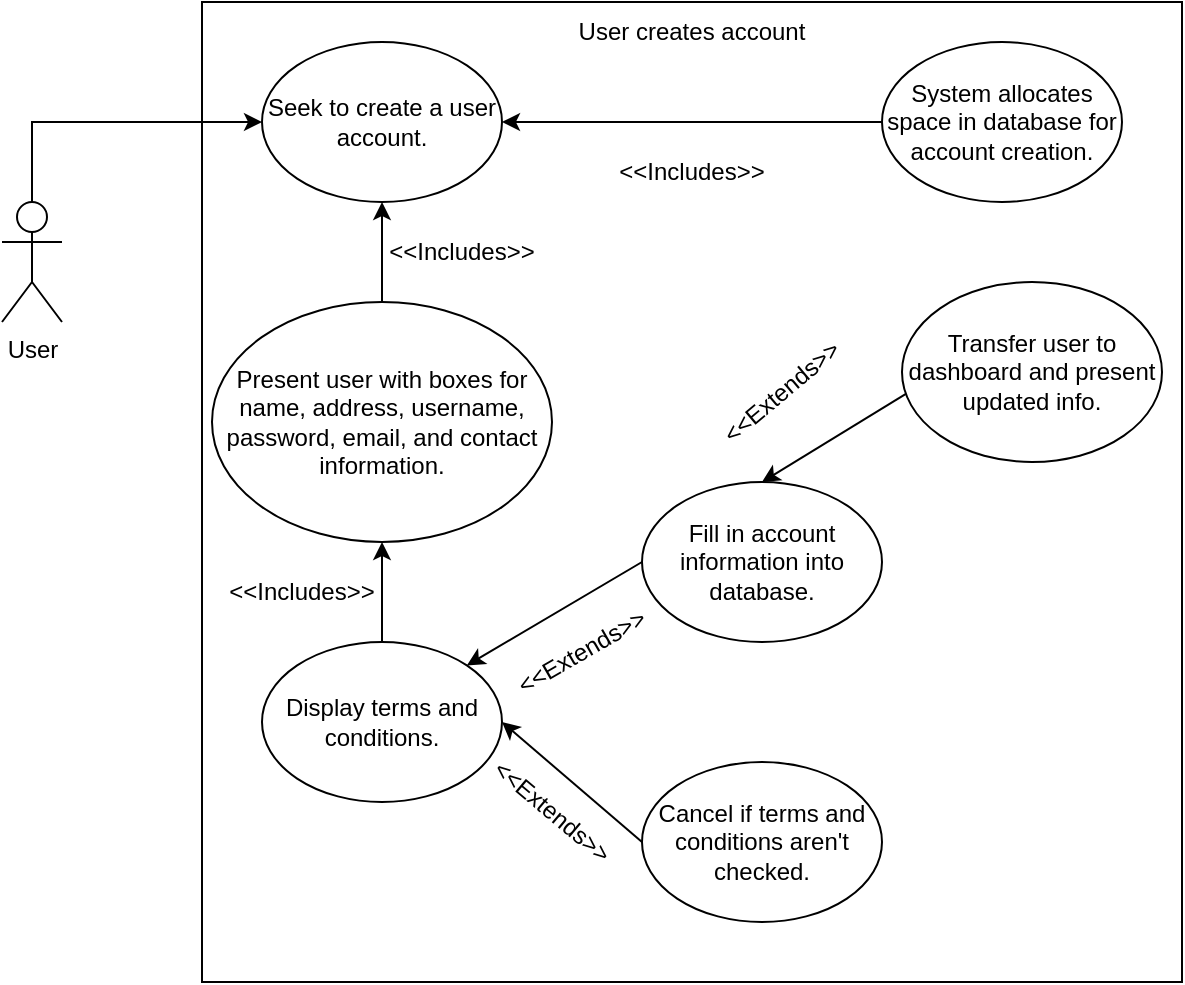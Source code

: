 <mxfile version="16.4.7" type="google"><diagram id="ABurbw5ktnOX7glCJ1Ny" name="Page-1"><mxGraphModel dx="782" dy="738" grid="1" gridSize="10" guides="1" tooltips="1" connect="1" arrows="1" fold="1" page="1" pageScale="1" pageWidth="850" pageHeight="1100" math="0" shadow="0"><root><mxCell id="0"/><mxCell id="1" parent="0"/><mxCell id="gG2htEssejYp_F687aUB-1" value="" style="whiteSpace=wrap;html=1;aspect=fixed;" vertex="1" parent="1"><mxGeometry x="220" y="60" width="490" height="490" as="geometry"/></mxCell><mxCell id="gG2htEssejYp_F687aUB-2" value="User" style="shape=umlActor;verticalLabelPosition=bottom;verticalAlign=top;html=1;outlineConnect=0;" vertex="1" parent="1"><mxGeometry x="120" y="160" width="30" height="60" as="geometry"/></mxCell><mxCell id="gG2htEssejYp_F687aUB-4" value="Seek to create a user account." style="ellipse;whiteSpace=wrap;html=1;" vertex="1" parent="1"><mxGeometry x="250" y="80" width="120" height="80" as="geometry"/></mxCell><mxCell id="gG2htEssejYp_F687aUB-5" value="" style="endArrow=classic;html=1;rounded=0;entryX=0;entryY=0.5;entryDx=0;entryDy=0;exitX=0.5;exitY=0;exitDx=0;exitDy=0;exitPerimeter=0;" edge="1" parent="1" source="gG2htEssejYp_F687aUB-2" target="gG2htEssejYp_F687aUB-4"><mxGeometry width="50" height="50" relative="1" as="geometry"><mxPoint x="370" y="370" as="sourcePoint"/><mxPoint x="420" y="320" as="targetPoint"/><Array as="points"><mxPoint x="135" y="120"/></Array></mxGeometry></mxCell><mxCell id="gG2htEssejYp_F687aUB-6" value="System allocates space in database for account creation." style="ellipse;whiteSpace=wrap;html=1;" vertex="1" parent="1"><mxGeometry x="560" y="80" width="120" height="80" as="geometry"/></mxCell><mxCell id="gG2htEssejYp_F687aUB-7" value="Present user with boxes for name, address, username, password, email, and contact information." style="ellipse;whiteSpace=wrap;html=1;" vertex="1" parent="1"><mxGeometry x="225" y="210" width="170" height="120" as="geometry"/></mxCell><mxCell id="gG2htEssejYp_F687aUB-8" value="Display terms and conditions." style="ellipse;whiteSpace=wrap;html=1;" vertex="1" parent="1"><mxGeometry x="250" y="380" width="120" height="80" as="geometry"/></mxCell><mxCell id="gG2htEssejYp_F687aUB-9" value="Fill in account information into database." style="ellipse;whiteSpace=wrap;html=1;" vertex="1" parent="1"><mxGeometry x="440" y="300" width="120" height="80" as="geometry"/></mxCell><mxCell id="gG2htEssejYp_F687aUB-10" value="Cancel if terms and conditions aren't checked." style="ellipse;whiteSpace=wrap;html=1;" vertex="1" parent="1"><mxGeometry x="440" y="440" width="120" height="80" as="geometry"/></mxCell><mxCell id="gG2htEssejYp_F687aUB-11" value="Transfer user to dashboard and present updated info." style="ellipse;whiteSpace=wrap;html=1;" vertex="1" parent="1"><mxGeometry x="570" y="200" width="130" height="90" as="geometry"/></mxCell><mxCell id="gG2htEssejYp_F687aUB-13" value="User creates account" style="text;html=1;strokeColor=none;fillColor=none;align=center;verticalAlign=middle;whiteSpace=wrap;rounded=0;" vertex="1" parent="1"><mxGeometry x="395" y="60" width="140" height="30" as="geometry"/></mxCell><mxCell id="gG2htEssejYp_F687aUB-14" value="" style="endArrow=classic;html=1;rounded=0;entryX=1;entryY=0.5;entryDx=0;entryDy=0;exitX=0;exitY=0.5;exitDx=0;exitDy=0;" edge="1" parent="1" source="gG2htEssejYp_F687aUB-6" target="gG2htEssejYp_F687aUB-4"><mxGeometry width="50" height="50" relative="1" as="geometry"><mxPoint x="430" y="280" as="sourcePoint"/><mxPoint x="480" y="230" as="targetPoint"/></mxGeometry></mxCell><mxCell id="gG2htEssejYp_F687aUB-15" value="" style="endArrow=classic;html=1;rounded=0;entryX=0.5;entryY=1;entryDx=0;entryDy=0;exitX=0.5;exitY=0;exitDx=0;exitDy=0;" edge="1" parent="1" source="gG2htEssejYp_F687aUB-7" target="gG2htEssejYp_F687aUB-4"><mxGeometry width="50" height="50" relative="1" as="geometry"><mxPoint x="250" y="180" as="sourcePoint"/><mxPoint x="440" y="180" as="targetPoint"/></mxGeometry></mxCell><mxCell id="gG2htEssejYp_F687aUB-16" value="" style="endArrow=classic;html=1;rounded=0;entryX=0.5;entryY=0;entryDx=0;entryDy=0;exitX=0.015;exitY=0.622;exitDx=0;exitDy=0;exitPerimeter=0;" edge="1" parent="1" source="gG2htEssejYp_F687aUB-11" target="gG2htEssejYp_F687aUB-9"><mxGeometry width="50" height="50" relative="1" as="geometry"><mxPoint x="390" y="140" as="sourcePoint"/><mxPoint x="580" y="140" as="targetPoint"/><Array as="points"/></mxGeometry></mxCell><mxCell id="gG2htEssejYp_F687aUB-17" value="" style="endArrow=classic;html=1;rounded=0;exitX=0;exitY=0.5;exitDx=0;exitDy=0;entryX=1;entryY=0;entryDx=0;entryDy=0;" edge="1" parent="1" source="gG2htEssejYp_F687aUB-9" target="gG2htEssejYp_F687aUB-8"><mxGeometry width="50" height="50" relative="1" as="geometry"><mxPoint x="400" y="150" as="sourcePoint"/><mxPoint x="590" y="150" as="targetPoint"/><Array as="points"/></mxGeometry></mxCell><mxCell id="gG2htEssejYp_F687aUB-18" value="" style="endArrow=classic;html=1;rounded=0;exitX=0.5;exitY=0;exitDx=0;exitDy=0;entryX=0.5;entryY=1;entryDx=0;entryDy=0;" edge="1" parent="1" source="gG2htEssejYp_F687aUB-8" target="gG2htEssejYp_F687aUB-7"><mxGeometry width="50" height="50" relative="1" as="geometry"><mxPoint x="410" y="160" as="sourcePoint"/><mxPoint x="600" y="160" as="targetPoint"/></mxGeometry></mxCell><mxCell id="gG2htEssejYp_F687aUB-19" value="" style="endArrow=classic;html=1;rounded=0;entryX=1;entryY=0.5;entryDx=0;entryDy=0;exitX=0;exitY=0.5;exitDx=0;exitDy=0;" edge="1" parent="1" source="gG2htEssejYp_F687aUB-10" target="gG2htEssejYp_F687aUB-8"><mxGeometry width="50" height="50" relative="1" as="geometry"><mxPoint x="420" y="170" as="sourcePoint"/><mxPoint x="610" y="170" as="targetPoint"/></mxGeometry></mxCell><mxCell id="gG2htEssejYp_F687aUB-20" value="&amp;lt;&amp;lt;Includes&amp;gt;&amp;gt;" style="text;html=1;strokeColor=none;fillColor=none;align=center;verticalAlign=middle;whiteSpace=wrap;rounded=0;" vertex="1" parent="1"><mxGeometry x="240" y="340" width="60" height="30" as="geometry"/></mxCell><mxCell id="gG2htEssejYp_F687aUB-21" value="&amp;lt;&amp;lt;Extends&amp;gt;&amp;gt;" style="text;html=1;strokeColor=none;fillColor=none;align=center;verticalAlign=middle;whiteSpace=wrap;rounded=0;rotation=-40;" vertex="1" parent="1"><mxGeometry x="480" y="240" width="60" height="30" as="geometry"/></mxCell><mxCell id="gG2htEssejYp_F687aUB-22" value="&amp;lt;&amp;lt;Includes&amp;gt;&amp;gt;" style="text;html=1;strokeColor=none;fillColor=none;align=center;verticalAlign=middle;whiteSpace=wrap;rounded=0;" vertex="1" parent="1"><mxGeometry x="435" y="130" width="60" height="30" as="geometry"/></mxCell><mxCell id="gG2htEssejYp_F687aUB-23" value="&amp;lt;&amp;lt;Includes&amp;gt;&amp;gt;" style="text;html=1;strokeColor=none;fillColor=none;align=center;verticalAlign=middle;whiteSpace=wrap;rounded=0;" vertex="1" parent="1"><mxGeometry x="320" y="170" width="60" height="30" as="geometry"/></mxCell><mxCell id="gG2htEssejYp_F687aUB-24" value="&amp;lt;&amp;lt;Extends&amp;gt;&amp;gt;" style="text;html=1;strokeColor=none;fillColor=none;align=center;verticalAlign=middle;whiteSpace=wrap;rounded=0;rotation=-30;" vertex="1" parent="1"><mxGeometry x="380" y="370" width="60" height="30" as="geometry"/></mxCell><mxCell id="gG2htEssejYp_F687aUB-25" value="&amp;lt;&amp;lt;Extends&amp;gt;&amp;gt;" style="text;html=1;strokeColor=none;fillColor=none;align=center;verticalAlign=middle;whiteSpace=wrap;rounded=0;rotation=40;" vertex="1" parent="1"><mxGeometry x="365" y="450" width="60" height="30" as="geometry"/></mxCell></root></mxGraphModel></diagram></mxfile>